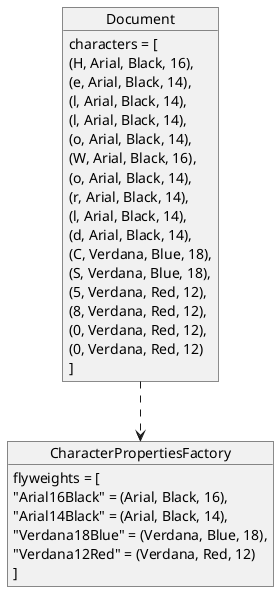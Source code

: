 @startuml
object "CharacterPropertiesFactory" as factory {
    flyweights = [
        "Arial16Black" = (Arial, Black, 16),
        "Arial14Black" = (Arial, Black, 14),
        "Verdana18Blue" = (Verdana, Blue, 18),
        "Verdana12Red" = (Verdana, Red, 12)
    ]
}

object "Document" as document {
    characters = [
        (H, Arial, Black, 16),
        (e, Arial, Black, 14),
        (l, Arial, Black, 14),
        (l, Arial, Black, 14),
        (o, Arial, Black, 14),
        (W, Arial, Black, 16),
        (o, Arial, Black, 14),
        (r, Arial, Black, 14),
        (l, Arial, Black, 14),
        (d, Arial, Black, 14),
        (C, Verdana, Blue, 18),
        (S, Verdana, Blue, 18),
        (5, Verdana, Red, 12),
        (8, Verdana, Red, 12),
        (0, Verdana, Red, 12),
        (0, Verdana, Red, 12)
    ]
}

document ..> factory

@enduml